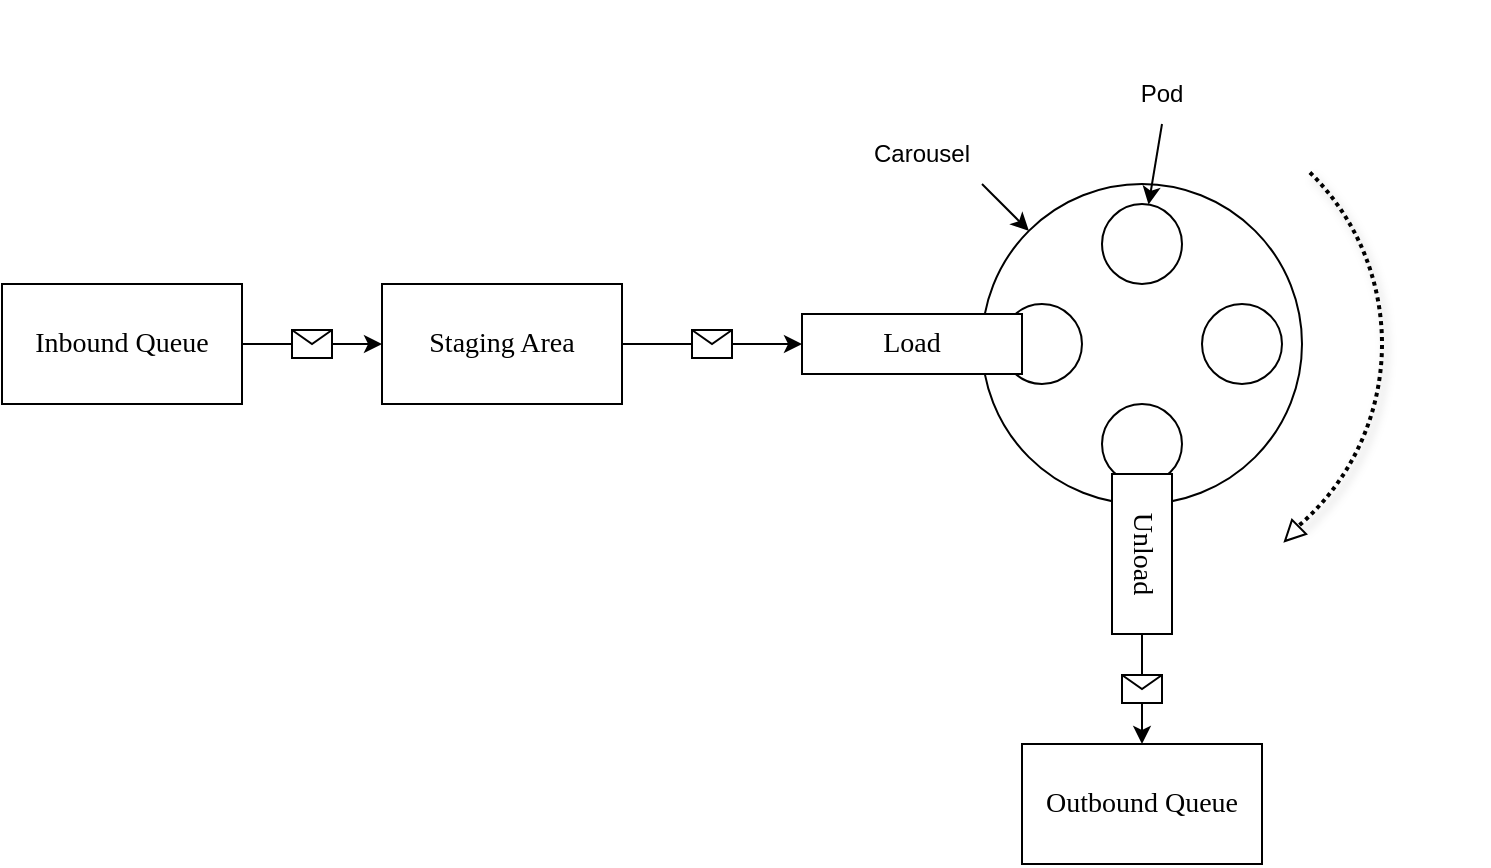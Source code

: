<mxfile version="26.2.2">
  <diagram name="Page-1" id="FdMZGH_URRjinYVJTnXf">
    <mxGraphModel dx="753" dy="307" grid="1" gridSize="10" guides="1" tooltips="1" connect="1" arrows="1" fold="1" page="1" pageScale="1" pageWidth="850" pageHeight="1100" math="0" shadow="0">
      <root>
        <mxCell id="0" />
        <mxCell id="1" parent="0" />
        <mxCell id="kMopjtABeg8flpMHGuyY-1" value="Inbound Queue" style="rounded=0;whiteSpace=wrap;html=1;fontFamily=Verdana;fontSize=14;" parent="1" vertex="1">
          <mxGeometry x="150" y="210" width="120" height="60" as="geometry" />
        </mxCell>
        <mxCell id="kMopjtABeg8flpMHGuyY-2" value="Staging Area" style="rounded=0;whiteSpace=wrap;html=1;fontFamily=Verdana;fontSize=14;" parent="1" vertex="1">
          <mxGeometry x="340" y="210" width="120" height="60" as="geometry" />
        </mxCell>
        <mxCell id="kMopjtABeg8flpMHGuyY-3" value="" style="ellipse;whiteSpace=wrap;html=1;fontFamily=Verdana;fontSize=14;" parent="1" vertex="1">
          <mxGeometry x="640" y="160" width="160" height="160" as="geometry" />
        </mxCell>
        <mxCell id="kMopjtABeg8flpMHGuyY-4" value="Outbound Queue" style="rounded=0;whiteSpace=wrap;html=1;fontFamily=Verdana;fontSize=14;" parent="1" vertex="1">
          <mxGeometry x="660" y="440" width="120" height="60" as="geometry" />
        </mxCell>
        <mxCell id="kMopjtABeg8flpMHGuyY-5" value="" style="ellipse;whiteSpace=wrap;html=1;fontFamily=Verdana;fontSize=14;" parent="1" vertex="1">
          <mxGeometry x="700" y="170" width="40" height="40" as="geometry" />
        </mxCell>
        <mxCell id="kMopjtABeg8flpMHGuyY-6" value="" style="ellipse;whiteSpace=wrap;html=1;fontFamily=Verdana;fontSize=14;" parent="1" vertex="1">
          <mxGeometry x="650" y="220" width="40" height="40" as="geometry" />
        </mxCell>
        <mxCell id="kMopjtABeg8flpMHGuyY-7" value="" style="ellipse;whiteSpace=wrap;html=1;fontFamily=Verdana;fontSize=14;" parent="1" vertex="1">
          <mxGeometry x="750" y="220" width="40" height="40" as="geometry" />
        </mxCell>
        <mxCell id="kMopjtABeg8flpMHGuyY-8" value="" style="ellipse;whiteSpace=wrap;html=1;fontFamily=Verdana;fontSize=14;" parent="1" vertex="1">
          <mxGeometry x="700" y="270" width="40" height="40" as="geometry" />
        </mxCell>
        <mxCell id="kMopjtABeg8flpMHGuyY-9" value="Load" style="rounded=0;whiteSpace=wrap;html=1;fontFamily=Verdana;fontSize=14;" parent="1" vertex="1">
          <mxGeometry x="550" y="225" width="110" height="30" as="geometry" />
        </mxCell>
        <mxCell id="kMopjtABeg8flpMHGuyY-12" value="Unload" style="rounded=0;whiteSpace=wrap;html=1;fontFamily=Verdana;fontSize=14;rotation=90;" parent="1" vertex="1">
          <mxGeometry x="680" y="330" width="80" height="30" as="geometry" />
        </mxCell>
        <mxCell id="kMopjtABeg8flpMHGuyY-21" value="Carousel" style="text;html=1;align=center;verticalAlign=middle;whiteSpace=wrap;rounded=0;" parent="1" vertex="1">
          <mxGeometry x="580" y="130" width="60" height="30" as="geometry" />
        </mxCell>
        <mxCell id="kMopjtABeg8flpMHGuyY-22" value="Pod" style="text;html=1;align=center;verticalAlign=middle;whiteSpace=wrap;rounded=0;" parent="1" vertex="1">
          <mxGeometry x="700" y="100" width="60" height="30" as="geometry" />
        </mxCell>
        <mxCell id="kMopjtABeg8flpMHGuyY-23" value="" style="endArrow=classic;html=1;rounded=0;exitX=0.5;exitY=1;exitDx=0;exitDy=0;" parent="1" source="kMopjtABeg8flpMHGuyY-22" target="kMopjtABeg8flpMHGuyY-5" edge="1">
          <mxGeometry width="50" height="50" relative="1" as="geometry">
            <mxPoint x="540" y="360" as="sourcePoint" />
            <mxPoint x="590" y="310" as="targetPoint" />
          </mxGeometry>
        </mxCell>
        <mxCell id="kMopjtABeg8flpMHGuyY-24" value="" style="endArrow=classic;html=1;rounded=0;exitX=1;exitY=1;exitDx=0;exitDy=0;entryX=0;entryY=0;entryDx=0;entryDy=0;" parent="1" source="kMopjtABeg8flpMHGuyY-21" target="kMopjtABeg8flpMHGuyY-3" edge="1">
          <mxGeometry width="50" height="50" relative="1" as="geometry">
            <mxPoint x="540" y="360" as="sourcePoint" />
            <mxPoint x="590" y="310" as="targetPoint" />
          </mxGeometry>
        </mxCell>
        <mxCell id="tEMK68GwZArFFZ3tOXDI-9" value="" style="endArrow=classic;html=1;rounded=0;exitX=1;exitY=0.5;exitDx=0;exitDy=0;" edge="1" parent="1" source="kMopjtABeg8flpMHGuyY-1" target="kMopjtABeg8flpMHGuyY-2">
          <mxGeometry relative="1" as="geometry">
            <mxPoint x="370" y="320" as="sourcePoint" />
            <mxPoint x="470" y="320" as="targetPoint" />
          </mxGeometry>
        </mxCell>
        <mxCell id="tEMK68GwZArFFZ3tOXDI-10" value="" style="shape=message;html=1;outlineConnect=0;" vertex="1" parent="tEMK68GwZArFFZ3tOXDI-9">
          <mxGeometry width="20" height="14" relative="1" as="geometry">
            <mxPoint x="-10" y="-7" as="offset" />
          </mxGeometry>
        </mxCell>
        <mxCell id="tEMK68GwZArFFZ3tOXDI-11" value="" style="endArrow=classic;html=1;rounded=0;exitX=1;exitY=0.5;exitDx=0;exitDy=0;entryX=0;entryY=0.5;entryDx=0;entryDy=0;" edge="1" parent="1" source="kMopjtABeg8flpMHGuyY-2" target="kMopjtABeg8flpMHGuyY-9">
          <mxGeometry relative="1" as="geometry">
            <mxPoint x="370" y="320" as="sourcePoint" />
            <mxPoint x="470" y="320" as="targetPoint" />
          </mxGeometry>
        </mxCell>
        <mxCell id="tEMK68GwZArFFZ3tOXDI-12" value="" style="shape=message;html=1;outlineConnect=0;" vertex="1" parent="tEMK68GwZArFFZ3tOXDI-11">
          <mxGeometry width="20" height="14" relative="1" as="geometry">
            <mxPoint x="-10" y="-7" as="offset" />
          </mxGeometry>
        </mxCell>
        <mxCell id="tEMK68GwZArFFZ3tOXDI-13" value="" style="endArrow=classic;html=1;rounded=0;entryX=0.5;entryY=0;entryDx=0;entryDy=0;exitX=1;exitY=0.5;exitDx=0;exitDy=0;" edge="1" parent="1" source="kMopjtABeg8flpMHGuyY-12" target="kMopjtABeg8flpMHGuyY-4">
          <mxGeometry relative="1" as="geometry">
            <mxPoint x="370" y="320" as="sourcePoint" />
            <mxPoint x="470" y="320" as="targetPoint" />
          </mxGeometry>
        </mxCell>
        <mxCell id="tEMK68GwZArFFZ3tOXDI-14" value="" style="shape=message;html=1;outlineConnect=0;" vertex="1" parent="tEMK68GwZArFFZ3tOXDI-13">
          <mxGeometry width="20" height="14" relative="1" as="geometry">
            <mxPoint x="-10" y="-7" as="offset" />
          </mxGeometry>
        </mxCell>
        <mxCell id="tEMK68GwZArFFZ3tOXDI-18" value="" style="group" vertex="1" connectable="0" parent="1">
          <mxGeometry x="556.077" y="76.077" width="327.846" height="327.846" as="geometry" />
        </mxCell>
        <mxCell id="tEMK68GwZArFFZ3tOXDI-8" value="" style="verticalLabelPosition=bottom;verticalAlign=top;html=1;shape=mxgraph.basic.arc;startAngle=0.54;endAngle=0.804;rotation=-150;perimeterSpacing=0;strokeWidth=2;allowArrows=1;shadow=1;dashed=1;dashPattern=1 1;" vertex="1" parent="tEMK68GwZArFFZ3tOXDI-18">
          <mxGeometry x="43.923" y="43.923" width="240" height="240" as="geometry" />
        </mxCell>
        <mxCell id="tEMK68GwZArFFZ3tOXDI-17" value="" style="triangle;whiteSpace=wrap;html=1;rotation=135;" vertex="1" parent="tEMK68GwZArFFZ3tOXDI-18">
          <mxGeometry x="233.923" y="253.923" width="10" height="10" as="geometry" />
        </mxCell>
      </root>
    </mxGraphModel>
  </diagram>
</mxfile>
